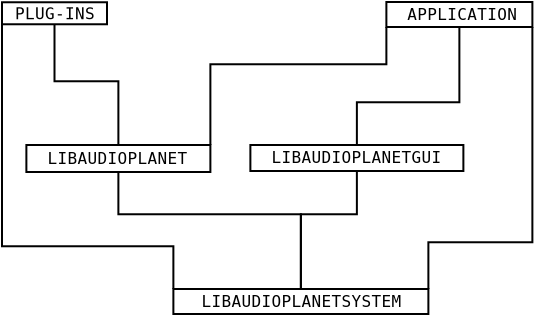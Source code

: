 <?xml version="1.0"?>
<diagram xmlns:dia="http://www.lysator.liu.se/~alla/dia/">
  <diagramdata>
    <attribute name="background">
      <color val="#ffffff"/>
    </attribute>
    <attribute name="paper">
      <composite type="paper">
        <attribute name="name">
          <string>#A4#</string>
        </attribute>
        <attribute name="tmargin">
          <real val="2.82"/>
        </attribute>
        <attribute name="bmargin">
          <real val="2.82"/>
        </attribute>
        <attribute name="lmargin">
          <real val="2.82"/>
        </attribute>
        <attribute name="rmargin">
          <real val="2.82"/>
        </attribute>
        <attribute name="is_portrait">
          <boolean val="true"/>
        </attribute>
        <attribute name="scaling">
          <real val="1"/>
        </attribute>
        <attribute name="fitto">
          <boolean val="false"/>
        </attribute>
      </composite>
    </attribute>
  </diagramdata>
  <layer name="Background" visible="true">
    <object type="Standard - Box" version="0" id="O0">
      <attribute name="obj_pos">
        <point val="-4.98,2.163"/>
      </attribute>
      <attribute name="obj_bb">
        <rectangle val="-5.03,2.113;0.32,3.313"/>
      </attribute>
      <attribute name="elem_corner">
        <point val="-4.98,2.163"/>
      </attribute>
      <attribute name="elem_width">
        <real val="5.25"/>
      </attribute>
      <attribute name="elem_height">
        <real val="1.1"/>
      </attribute>
      <attribute name="show_background">
        <boolean val="true"/>
      </attribute>
    </object>
    <object type="Standard - Box" version="0" id="O1">
      <attribute name="obj_pos">
        <point val="-3.761,9.3"/>
      </attribute>
      <attribute name="obj_bb">
        <rectangle val="-3.811,9.25;5.489,10.7"/>
      </attribute>
      <attribute name="elem_corner">
        <point val="-3.761,9.3"/>
      </attribute>
      <attribute name="elem_width">
        <real val="9.2"/>
      </attribute>
      <attribute name="elem_height">
        <real val="1.35"/>
      </attribute>
      <attribute name="show_background">
        <boolean val="true"/>
      </attribute>
    </object>
    <object type="Standard - Box" version="0" id="O2">
      <attribute name="obj_pos">
        <point val="7.439,9.3"/>
      </attribute>
      <attribute name="obj_bb">
        <rectangle val="7.389,9.25;18.139,10.65"/>
      </attribute>
      <attribute name="elem_corner">
        <point val="7.439,9.3"/>
      </attribute>
      <attribute name="elem_width">
        <real val="10.65"/>
      </attribute>
      <attribute name="elem_height">
        <real val="1.3"/>
      </attribute>
      <attribute name="show_background">
        <boolean val="true"/>
      </attribute>
    </object>
    <object type="Standard - Box" version="0" id="O3">
      <attribute name="obj_pos">
        <point val="3.589,16.5"/>
      </attribute>
      <attribute name="obj_bb">
        <rectangle val="3.539,16.45;16.389,17.8"/>
      </attribute>
      <attribute name="elem_corner">
        <point val="3.589,16.5"/>
      </attribute>
      <attribute name="elem_width">
        <real val="12.75"/>
      </attribute>
      <attribute name="elem_height">
        <real val="1.25"/>
      </attribute>
      <attribute name="show_background">
        <boolean val="true"/>
      </attribute>
    </object>
    <object type="Standard - Box" version="0" id="O4">
      <attribute name="obj_pos">
        <point val="14.239,2.15"/>
      </attribute>
      <attribute name="obj_bb">
        <rectangle val="14.189,2.1;21.589,3.45"/>
      </attribute>
      <attribute name="elem_corner">
        <point val="14.239,2.15"/>
      </attribute>
      <attribute name="elem_width">
        <real val="7.3"/>
      </attribute>
      <attribute name="elem_height">
        <real val="1.25"/>
      </attribute>
      <attribute name="show_background">
        <boolean val="true"/>
      </attribute>
    </object>
    <object type="Standard - Text" version="0" id="O5">
      <attribute name="obj_pos">
        <point val="17.939,3.05"/>
      </attribute>
      <attribute name="obj_bb">
        <rectangle val="14.506,2.307;21.372,3.307"/>
      </attribute>
      <attribute name="text">
        <composite type="text">
          <attribute name="string">
            <string>#APPLICATION#</string>
          </attribute>
          <attribute name="font">
            <font name="Courier"/>
          </attribute>
          <attribute name="height">
            <real val="1"/>
          </attribute>
          <attribute name="pos">
            <point val="17.939,3.05"/>
          </attribute>
          <attribute name="color">
            <color val="#000000"/>
          </attribute>
          <attribute name="alignment">
            <enum val="1"/>
          </attribute>
        </composite>
      </attribute>
    </object>
    <object type="Standard - Text" version="0" id="O6">
      <attribute name="obj_pos">
        <point val="0.789,10.25"/>
      </attribute>
      <attribute name="obj_bb">
        <rectangle val="-3.553,9.507;5.131,10.507"/>
      </attribute>
      <attribute name="text">
        <composite type="text">
          <attribute name="string">
            <string>#LIBAUDIOPLANET#</string>
          </attribute>
          <attribute name="font">
            <font name="Courier"/>
          </attribute>
          <attribute name="height">
            <real val="1"/>
          </attribute>
          <attribute name="pos">
            <point val="0.789,10.25"/>
          </attribute>
          <attribute name="color">
            <color val="#000000"/>
          </attribute>
          <attribute name="alignment">
            <enum val="1"/>
          </attribute>
        </composite>
      </attribute>
    </object>
    <object type="Standard - Text" version="0" id="O7">
      <attribute name="obj_pos">
        <point val="12.739,10.2"/>
      </attribute>
      <attribute name="obj_bb">
        <rectangle val="7.488,9.457;17.99,10.457"/>
      </attribute>
      <attribute name="text">
        <composite type="text">
          <attribute name="string">
            <string>#LIBAUDIOPLANETGUI#</string>
          </attribute>
          <attribute name="font">
            <font name="Courier"/>
          </attribute>
          <attribute name="height">
            <real val="1"/>
          </attribute>
          <attribute name="pos">
            <point val="12.739,10.2"/>
          </attribute>
          <attribute name="color">
            <color val="#000000"/>
          </attribute>
          <attribute name="alignment">
            <enum val="1"/>
          </attribute>
        </composite>
      </attribute>
    </object>
    <object type="Standard - Text" version="0" id="O8">
      <attribute name="obj_pos">
        <point val="9.989,17.4"/>
      </attribute>
      <attribute name="obj_bb">
        <rectangle val="3.829,16.657;16.149,17.657"/>
      </attribute>
      <attribute name="text">
        <composite type="text">
          <attribute name="string">
            <string>#LIBAUDIOPLANETSYSTEM#</string>
          </attribute>
          <attribute name="font">
            <font name="Courier"/>
          </attribute>
          <attribute name="height">
            <real val="1"/>
          </attribute>
          <attribute name="pos">
            <point val="9.989,17.4"/>
          </attribute>
          <attribute name="color">
            <color val="#000000"/>
          </attribute>
          <attribute name="alignment">
            <enum val="1"/>
          </attribute>
        </composite>
      </attribute>
    </object>
    <object type="Standard - Text" version="0" id="O9">
      <attribute name="obj_pos">
        <point val="-2.33,3.013"/>
      </attribute>
      <attribute name="obj_bb">
        <rectangle val="-4.854,2.27;0.194,3.27"/>
      </attribute>
      <attribute name="text">
        <composite type="text">
          <attribute name="string">
            <string>#PLUG-INS#</string>
          </attribute>
          <attribute name="font">
            <font name="Courier"/>
          </attribute>
          <attribute name="height">
            <real val="1"/>
          </attribute>
          <attribute name="pos">
            <point val="-2.33,3.013"/>
          </attribute>
          <attribute name="color">
            <color val="#000000"/>
          </attribute>
          <attribute name="alignment">
            <enum val="1"/>
          </attribute>
        </composite>
      </attribute>
    </object>
    <object type="Standard - ZigZagLine" version="0" id="O10">
      <attribute name="obj_pos">
        <point val="12.764,10.6"/>
      </attribute>
      <attribute name="obj_bb">
        <rectangle val="9.914,10.55;12.814,16.55"/>
      </attribute>
      <attribute name="orth_points">
        <point val="12.764,10.6"/>
        <point val="12.764,12.763"/>
        <point val="9.964,12.763"/>
        <point val="9.964,16.5"/>
      </attribute>
      <attribute name="orth_orient">
        <enum val="1"/>
        <enum val="0"/>
        <enum val="1"/>
      </attribute>
      <connections>
        <connection handle="0" to="O2" connection="6"/>
        <connection handle="1" to="O3" connection="1"/>
      </connections>
    </object>
    <object type="Standard - ZigZagLine" version="0" id="O11">
      <attribute name="obj_pos">
        <point val="0.839,10.65"/>
      </attribute>
      <attribute name="obj_bb">
        <rectangle val="0.789,10.6;10.014,16.55"/>
      </attribute>
      <attribute name="orth_points">
        <point val="0.839,10.65"/>
        <point val="0.839,12.763"/>
        <point val="9.964,12.763"/>
        <point val="9.964,16.5"/>
      </attribute>
      <attribute name="orth_orient">
        <enum val="1"/>
        <enum val="0"/>
        <enum val="1"/>
      </attribute>
      <connections>
        <connection handle="0" to="O1" connection="6"/>
        <connection handle="1" to="O3" connection="1"/>
      </connections>
    </object>
    <object type="Standard - ZigZagLine" version="0" id="O12">
      <attribute name="obj_pos">
        <point val="-4.98,3.263"/>
      </attribute>
      <attribute name="obj_bb">
        <rectangle val="-5.03,3.213;3.639,16.55"/>
      </attribute>
      <attribute name="orth_points">
        <point val="-4.98,3.263"/>
        <point val="-4.98,14.363"/>
        <point val="3.589,14.363"/>
        <point val="3.589,16.5"/>
      </attribute>
      <attribute name="orth_orient">
        <enum val="1"/>
        <enum val="0"/>
        <enum val="1"/>
      </attribute>
      <connections>
        <connection handle="0" to="O0" connection="5"/>
        <connection handle="1" to="O3" connection="0"/>
      </connections>
    </object>
    <object type="Standard - ZigZagLine" version="0" id="O13">
      <attribute name="obj_pos">
        <point val="-2.355,3.263"/>
      </attribute>
      <attribute name="obj_bb">
        <rectangle val="-2.405,3.213;0.889,9.35"/>
      </attribute>
      <attribute name="orth_points">
        <point val="-2.355,3.263"/>
        <point val="-2.355,6.113"/>
        <point val="0.839,6.113"/>
        <point val="0.839,9.3"/>
      </attribute>
      <attribute name="orth_orient">
        <enum val="1"/>
        <enum val="0"/>
        <enum val="1"/>
      </attribute>
      <connections>
        <connection handle="0" to="O0" connection="6"/>
        <connection handle="1" to="O1" connection="1"/>
      </connections>
    </object>
    <object type="Standard - ZigZagLine" version="0" id="O14">
      <attribute name="obj_pos">
        <point val="17.889,3.4"/>
      </attribute>
      <attribute name="obj_bb">
        <rectangle val="12.714,3.35;17.939,9.35"/>
      </attribute>
      <attribute name="orth_points">
        <point val="17.889,3.4"/>
        <point val="17.889,7.163"/>
        <point val="12.764,7.163"/>
        <point val="12.764,9.3"/>
      </attribute>
      <attribute name="orth_orient">
        <enum val="1"/>
        <enum val="0"/>
        <enum val="1"/>
      </attribute>
      <connections>
        <connection handle="0" to="O4" connection="6"/>
        <connection handle="1" to="O2" connection="1"/>
      </connections>
    </object>
    <object type="Standard - ZigZagLine" version="0" id="O15">
      <attribute name="obj_pos">
        <point val="21.539,3.4"/>
      </attribute>
      <attribute name="obj_bb">
        <rectangle val="16.289,3.35;21.589,16.55"/>
      </attribute>
      <attribute name="orth_points">
        <point val="21.539,3.4"/>
        <point val="21.539,14.163"/>
        <point val="16.339,14.163"/>
        <point val="16.339,16.5"/>
      </attribute>
      <attribute name="orth_orient">
        <enum val="1"/>
        <enum val="0"/>
        <enum val="1"/>
      </attribute>
      <connections>
        <connection handle="0" to="O4" connection="7"/>
        <connection handle="1" to="O3" connection="2"/>
      </connections>
    </object>
    <object type="Standard - ZigZagLine" version="0" id="O16">
      <attribute name="obj_pos">
        <point val="14.239,3.4"/>
      </attribute>
      <attribute name="obj_bb">
        <rectangle val="5.389,3.35;14.289,9.35"/>
      </attribute>
      <attribute name="orth_points">
        <point val="14.239,3.4"/>
        <point val="14.239,5.263"/>
        <point val="5.439,5.263"/>
        <point val="5.439,9.3"/>
      </attribute>
      <attribute name="orth_orient">
        <enum val="1"/>
        <enum val="0"/>
        <enum val="1"/>
      </attribute>
      <connections>
        <connection handle="0" to="O4" connection="5"/>
        <connection handle="1" to="O1" connection="2"/>
      </connections>
    </object>
  </layer>
</diagram>
